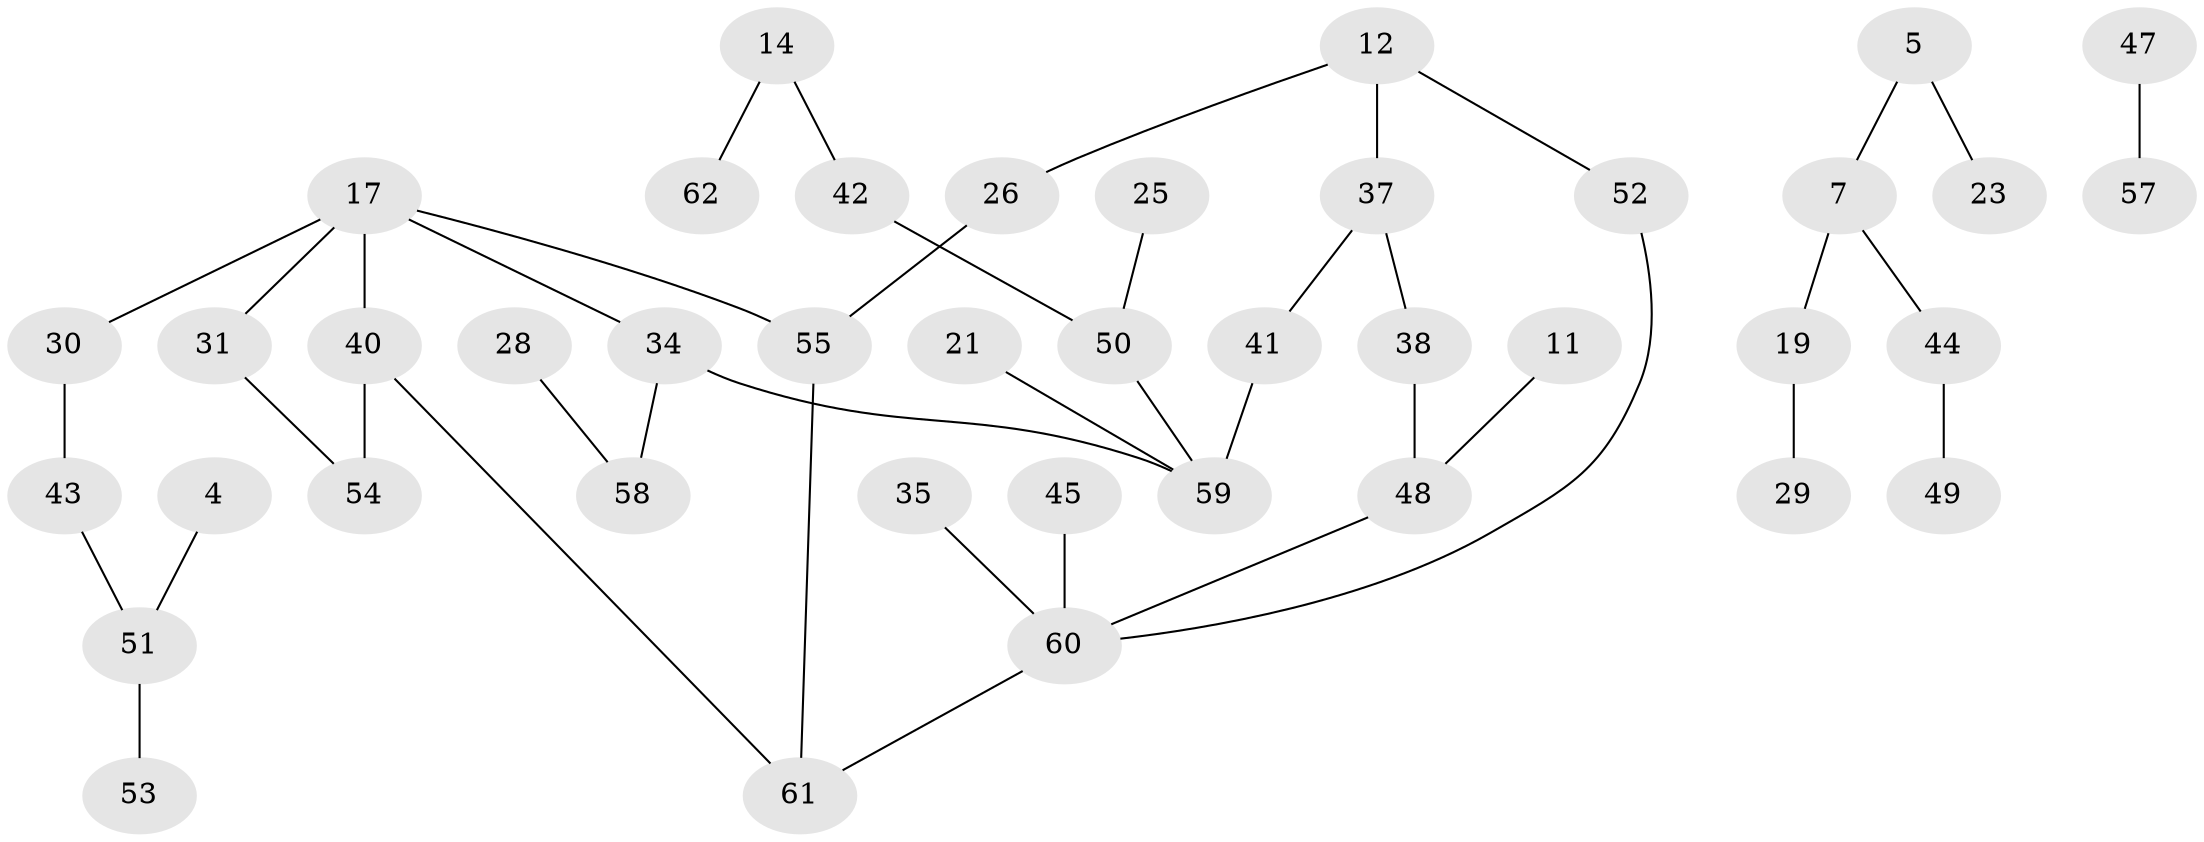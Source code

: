 // original degree distribution, {0: 0.15079365079365079, 3: 0.16666666666666666, 1: 0.3253968253968254, 2: 0.29365079365079366, 4: 0.047619047619047616, 5: 0.007936507936507936, 7: 0.007936507936507936}
// Generated by graph-tools (version 1.1) at 2025/00/03/09/25 03:00:46]
// undirected, 41 vertices, 43 edges
graph export_dot {
graph [start="1"]
  node [color=gray90,style=filled];
  4;
  5;
  7;
  11;
  12;
  14;
  17;
  19;
  21;
  23;
  25;
  26;
  28;
  29;
  30;
  31;
  34;
  35;
  37;
  38;
  40;
  41;
  42;
  43;
  44;
  45;
  47;
  48;
  49;
  50;
  51;
  52;
  53;
  54;
  55;
  57;
  58;
  59;
  60;
  61;
  62;
  4 -- 51 [weight=1.0];
  5 -- 7 [weight=1.0];
  5 -- 23 [weight=1.0];
  7 -- 19 [weight=1.0];
  7 -- 44 [weight=1.0];
  11 -- 48 [weight=1.0];
  12 -- 26 [weight=1.0];
  12 -- 37 [weight=1.0];
  12 -- 52 [weight=1.0];
  14 -- 42 [weight=1.0];
  14 -- 62 [weight=1.0];
  17 -- 30 [weight=1.0];
  17 -- 31 [weight=1.0];
  17 -- 34 [weight=1.0];
  17 -- 40 [weight=1.0];
  17 -- 55 [weight=1.0];
  19 -- 29 [weight=1.0];
  21 -- 59 [weight=1.0];
  25 -- 50 [weight=1.0];
  26 -- 55 [weight=1.0];
  28 -- 58 [weight=1.0];
  30 -- 43 [weight=1.0];
  31 -- 54 [weight=1.0];
  34 -- 58 [weight=1.0];
  34 -- 59 [weight=1.0];
  35 -- 60 [weight=1.0];
  37 -- 38 [weight=1.0];
  37 -- 41 [weight=1.0];
  38 -- 48 [weight=1.0];
  40 -- 54 [weight=1.0];
  40 -- 61 [weight=1.0];
  41 -- 59 [weight=1.0];
  42 -- 50 [weight=1.0];
  43 -- 51 [weight=1.0];
  44 -- 49 [weight=1.0];
  45 -- 60 [weight=1.0];
  47 -- 57 [weight=1.0];
  48 -- 60 [weight=1.0];
  50 -- 59 [weight=1.0];
  51 -- 53 [weight=1.0];
  52 -- 60 [weight=1.0];
  55 -- 61 [weight=1.0];
  60 -- 61 [weight=1.0];
}
